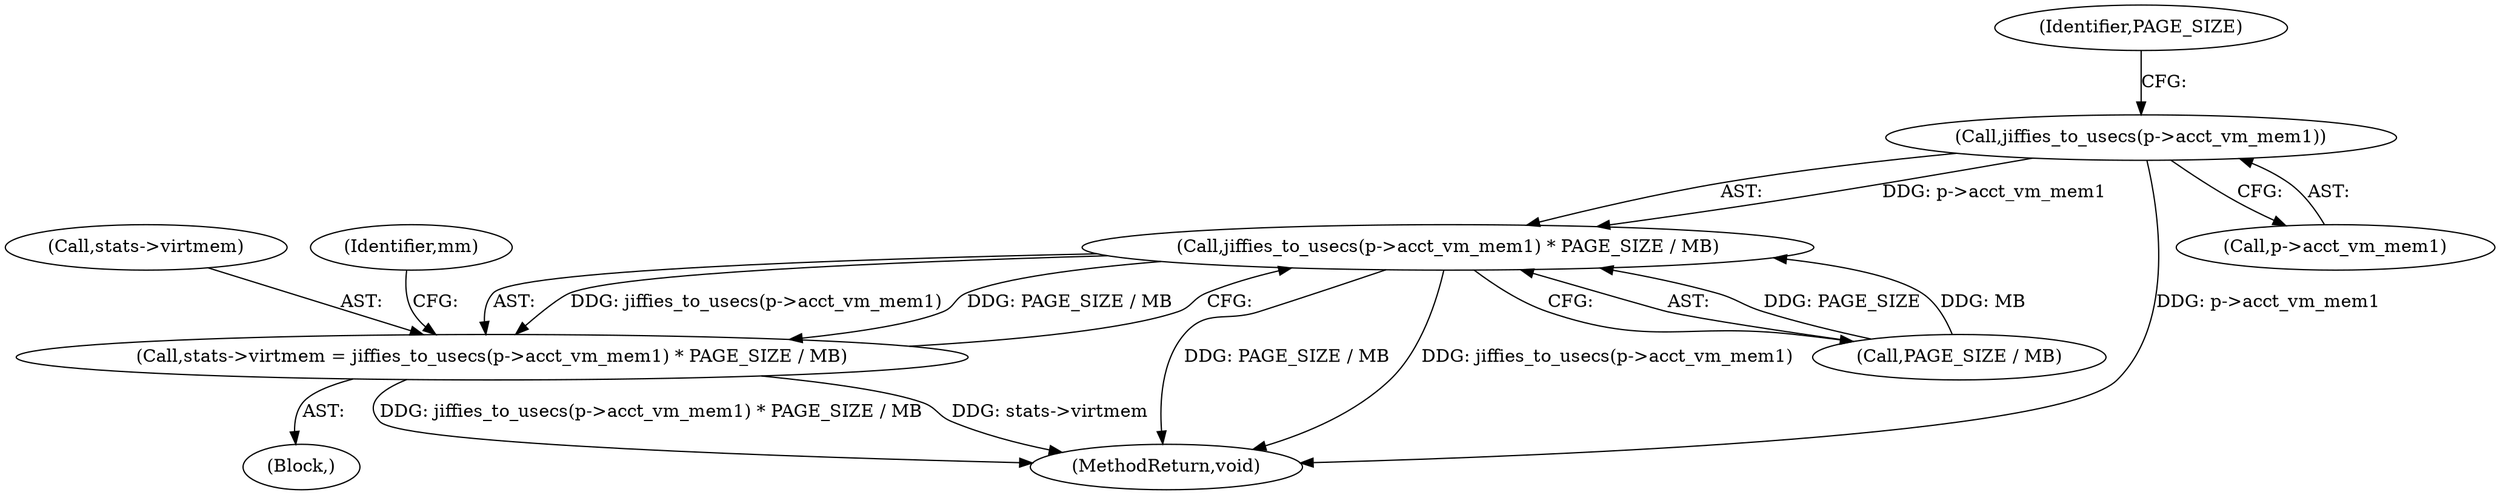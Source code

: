 digraph "0_linux_f0ec1aaf54caddd21c259aea8b2ecfbde4ee4fb9@pointer" {
"1000124" [label="(Call,jiffies_to_usecs(p->acct_vm_mem1))"];
"1000123" [label="(Call,jiffies_to_usecs(p->acct_vm_mem1) * PAGE_SIZE / MB)"];
"1000119" [label="(Call,stats->virtmem = jiffies_to_usecs(p->acct_vm_mem1) * PAGE_SIZE / MB)"];
"1000190" [label="(MethodReturn,void)"];
"1000105" [label="(Block,)"];
"1000129" [label="(Identifier,PAGE_SIZE)"];
"1000120" [label="(Call,stats->virtmem)"];
"1000125" [label="(Call,p->acct_vm_mem1)"];
"1000119" [label="(Call,stats->virtmem = jiffies_to_usecs(p->acct_vm_mem1) * PAGE_SIZE / MB)"];
"1000124" [label="(Call,jiffies_to_usecs(p->acct_vm_mem1))"];
"1000123" [label="(Call,jiffies_to_usecs(p->acct_vm_mem1) * PAGE_SIZE / MB)"];
"1000128" [label="(Call,PAGE_SIZE / MB)"];
"1000132" [label="(Identifier,mm)"];
"1000124" -> "1000123"  [label="AST: "];
"1000124" -> "1000125"  [label="CFG: "];
"1000125" -> "1000124"  [label="AST: "];
"1000129" -> "1000124"  [label="CFG: "];
"1000124" -> "1000190"  [label="DDG: p->acct_vm_mem1"];
"1000124" -> "1000123"  [label="DDG: p->acct_vm_mem1"];
"1000123" -> "1000119"  [label="AST: "];
"1000123" -> "1000128"  [label="CFG: "];
"1000128" -> "1000123"  [label="AST: "];
"1000119" -> "1000123"  [label="CFG: "];
"1000123" -> "1000190"  [label="DDG: PAGE_SIZE / MB"];
"1000123" -> "1000190"  [label="DDG: jiffies_to_usecs(p->acct_vm_mem1)"];
"1000123" -> "1000119"  [label="DDG: jiffies_to_usecs(p->acct_vm_mem1)"];
"1000123" -> "1000119"  [label="DDG: PAGE_SIZE / MB"];
"1000128" -> "1000123"  [label="DDG: PAGE_SIZE"];
"1000128" -> "1000123"  [label="DDG: MB"];
"1000119" -> "1000105"  [label="AST: "];
"1000120" -> "1000119"  [label="AST: "];
"1000132" -> "1000119"  [label="CFG: "];
"1000119" -> "1000190"  [label="DDG: jiffies_to_usecs(p->acct_vm_mem1) * PAGE_SIZE / MB"];
"1000119" -> "1000190"  [label="DDG: stats->virtmem"];
}
